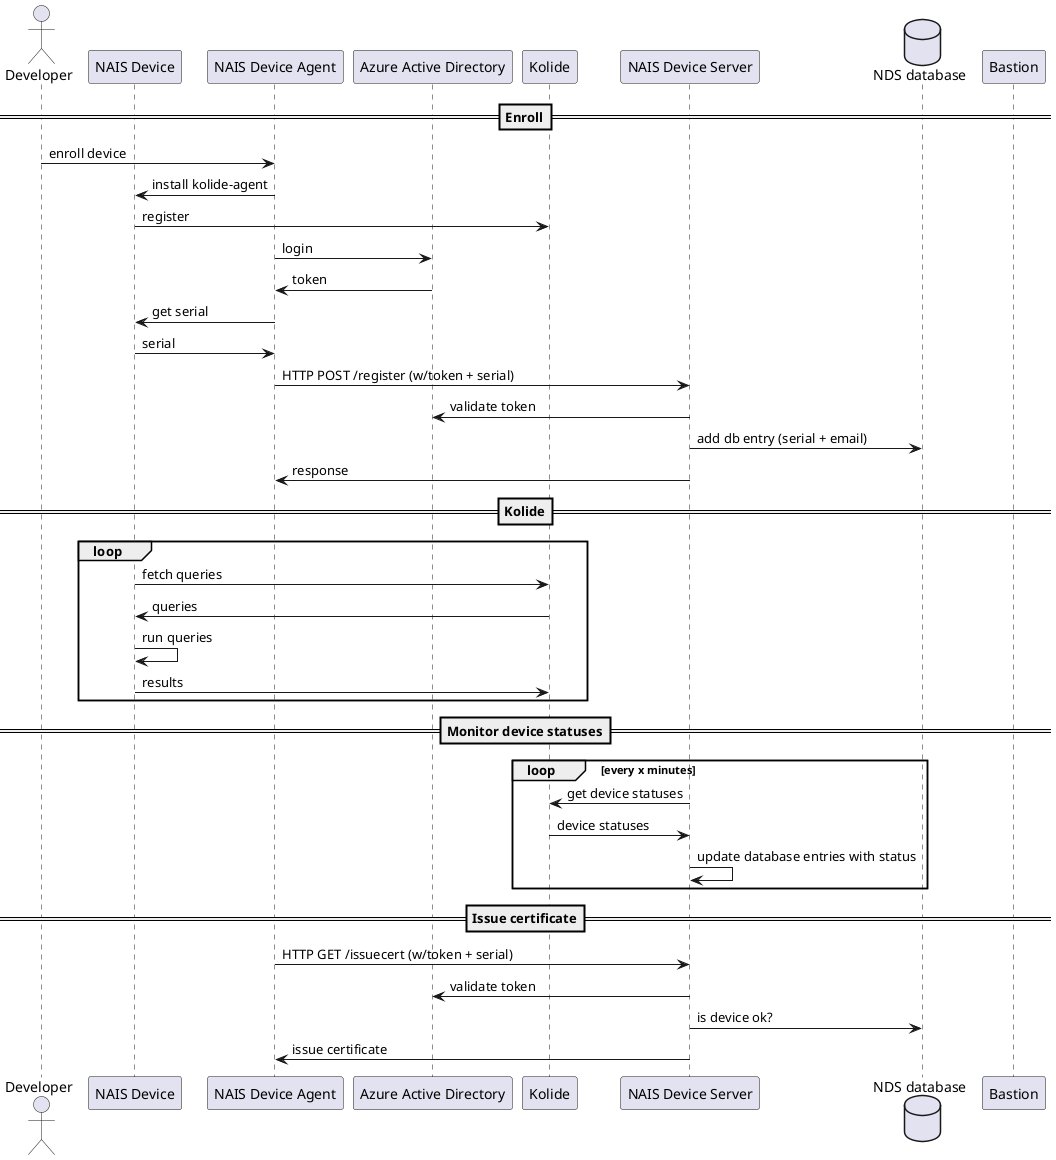 @startuml component

actor developer as "Developer"
participant device as "NAIS Device"
participant nda as "NAIS Device Agent"
participant aad as "Azure Active Directory"
participant kolide as "Kolide"
participant nds as "NAIS Device Server"
database ndsdb as "NDS database"
participant bastion as "Bastion"

==Enroll==
developer -> nda: enroll device
nda -> device: install kolide-agent
device -> kolide: register
nda -> aad: login
aad -> nda: token
nda -> device: get serial
device -> nda: serial
nda -> nds: HTTP POST /register (w/token + serial)
nds -> aad: validate token
nds -> ndsdb: add db entry (serial + email)
nds -> nda: response

==Kolide==
loop
    device -> kolide: fetch queries
    kolide -> device: queries
    device -> device: run queries
    device -> kolide: results
end

==Monitor device statuses==
loop every x minutes
   nds -> kolide: get device statuses
   kolide -> nds: device statuses
   nds -> nds: update database entries with status
end

==Issue certificate==
nda -> nds: HTTP GET /issuecert (w/token + serial)
nds -> aad: validate token
nds -> ndsdb: is device ok?
nds -> nda: issue certificate

@enduml
